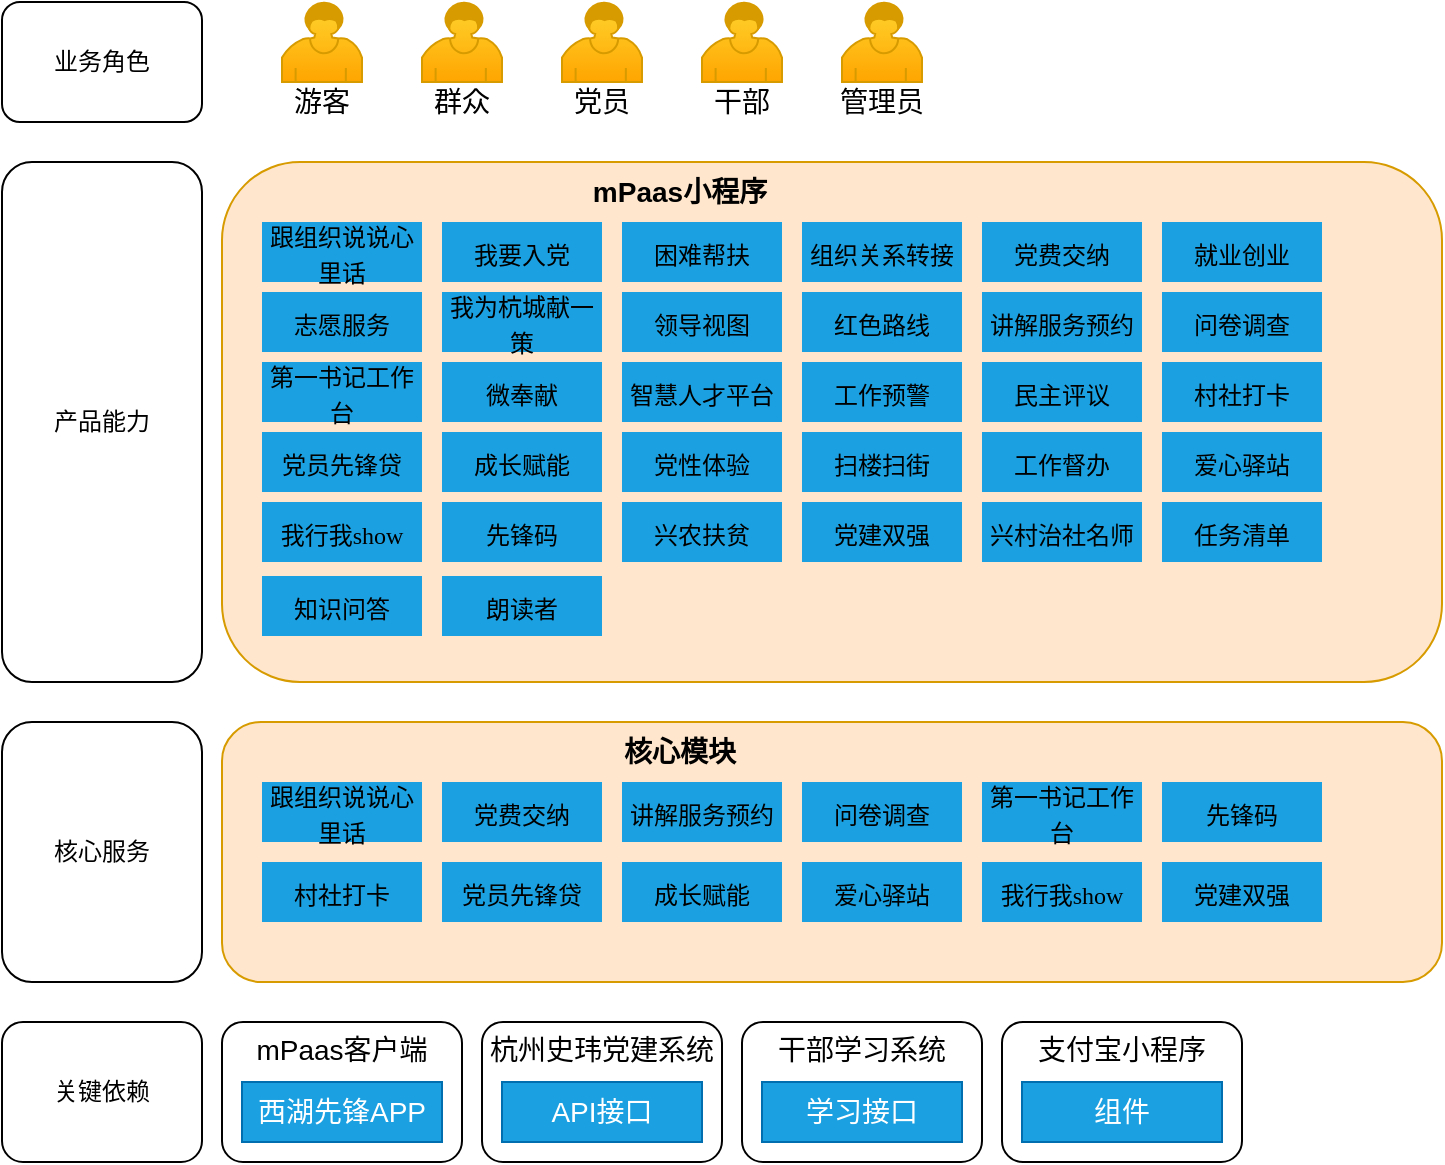 <mxfile version="13.7.3" type="github">
  <diagram id="prtHgNgQTEPvFCAcTncT" name="小程序业务架构">
    <mxGraphModel dx="892" dy="555" grid="1" gridSize="10" guides="1" tooltips="1" connect="1" arrows="1" fold="1" page="1" pageScale="1" pageWidth="827" pageHeight="1169" math="0" shadow="0">
      <root>
        <mxCell id="0" />
        <mxCell id="1" parent="0" />
        <mxCell id="B4ZthugA1VZ0yfeLqG-1-1" value="业务角色" style="rounded=1;whiteSpace=wrap;html=1;" parent="1" vertex="1">
          <mxGeometry x="80" y="80" width="100" height="60" as="geometry" />
        </mxCell>
        <mxCell id="B4ZthugA1VZ0yfeLqG-1-2" value="" style="rounded=1;whiteSpace=wrap;html=1;fillColor=#ffe6cc;strokeColor=#d79b00;" parent="1" vertex="1">
          <mxGeometry x="190" y="160" width="610" height="260" as="geometry" />
        </mxCell>
        <mxCell id="B4ZthugA1VZ0yfeLqG-1-3" value="产品能力" style="rounded=1;whiteSpace=wrap;html=1;" parent="1" vertex="1">
          <mxGeometry x="80" y="160" width="100" height="260" as="geometry" />
        </mxCell>
        <mxCell id="B4ZthugA1VZ0yfeLqG-1-4" value="核心服务" style="rounded=1;whiteSpace=wrap;html=1;" parent="1" vertex="1">
          <mxGeometry x="80" y="440" width="100" height="130" as="geometry" />
        </mxCell>
        <mxCell id="B4ZthugA1VZ0yfeLqG-1-9" value="&lt;p style=&quot;margin: 0px ; font-stretch: normal ; line-height: normal ; font-family: &amp;#34;pingfang sc&amp;#34;&quot;&gt;&lt;font color=&quot;#000000&quot;&gt;跟组织说说心里话&lt;/font&gt;&lt;/p&gt;" style="rounded=0;whiteSpace=wrap;html=1;fillColor=#1ba1e2;fontColor=#ffffff;strokeColor=none;" parent="1" vertex="1">
          <mxGeometry x="210" y="190" width="80" height="30" as="geometry" />
        </mxCell>
        <mxCell id="B4ZthugA1VZ0yfeLqG-1-10" value="mPaas小程序" style="text;html=1;strokeColor=none;fillColor=none;align=center;verticalAlign=middle;whiteSpace=wrap;rounded=0;glass=0;shadow=0;sketch=0;fontStyle=1;fontSize=14;" parent="1" vertex="1">
          <mxGeometry x="364" y="165" width="110" height="20" as="geometry" />
        </mxCell>
        <mxCell id="B4ZthugA1VZ0yfeLqG-1-11" value="&lt;p style=&quot;margin: 0px ; font-stretch: normal ; line-height: normal ; font-family: &amp;#34;pingfang sc&amp;#34;&quot;&gt;&lt;font color=&quot;#000000&quot;&gt;我要入党&lt;/font&gt;&lt;/p&gt;" style="rounded=0;whiteSpace=wrap;html=1;fillColor=#1ba1e2;fontColor=#ffffff;strokeColor=none;" parent="1" vertex="1">
          <mxGeometry x="300" y="190" width="80" height="30" as="geometry" />
        </mxCell>
        <mxCell id="B4ZthugA1VZ0yfeLqG-1-12" value="&lt;p style=&quot;margin: 0px ; font-stretch: normal ; line-height: normal ; font-family: &amp;#34;pingfang sc&amp;#34;&quot;&gt;&lt;font color=&quot;#000000&quot;&gt;&lt;span&gt;困难帮扶&lt;/span&gt;&lt;/font&gt;&lt;/p&gt;" style="rounded=0;whiteSpace=wrap;html=1;fillColor=#1ba1e2;fontColor=#ffffff;strokeColor=none;" parent="1" vertex="1">
          <mxGeometry x="390" y="190" width="80" height="30" as="geometry" />
        </mxCell>
        <mxCell id="B4ZthugA1VZ0yfeLqG-1-13" value="&lt;p style=&quot;margin: 0px ; font-stretch: normal ; line-height: normal ; font-family: &amp;#34;pingfang sc&amp;#34;&quot;&gt;&lt;font color=&quot;#000000&quot;&gt;&lt;span&gt;组织关系转接&lt;/span&gt;&lt;/font&gt;&lt;/p&gt;" style="rounded=0;whiteSpace=wrap;html=1;fillColor=#1ba1e2;fontColor=#ffffff;strokeColor=none;" parent="1" vertex="1">
          <mxGeometry x="480" y="190" width="80" height="30" as="geometry" />
        </mxCell>
        <mxCell id="B4ZthugA1VZ0yfeLqG-1-14" value="&lt;p style=&quot;margin: 0px ; font-stretch: normal ; line-height: normal ; font-family: &amp;#34;pingfang sc&amp;#34;&quot;&gt;&lt;font color=&quot;#000000&quot;&gt;&lt;span&gt;党费交纳&lt;/span&gt;&lt;/font&gt;&lt;/p&gt;" style="rounded=0;whiteSpace=wrap;html=1;fillColor=#1ba1e2;fontColor=#ffffff;strokeColor=none;" parent="1" vertex="1">
          <mxGeometry x="570" y="190" width="80" height="30" as="geometry" />
        </mxCell>
        <mxCell id="B4ZthugA1VZ0yfeLqG-1-15" value="&lt;p style=&quot;margin: 0px ; font-stretch: normal ; line-height: normal ; font-family: &amp;#34;pingfang sc&amp;#34;&quot;&gt;&lt;font color=&quot;#000000&quot;&gt;&lt;span&gt;就业创业&lt;/span&gt;&lt;/font&gt;&lt;/p&gt;" style="rounded=0;whiteSpace=wrap;html=1;fillColor=#1ba1e2;fontColor=#ffffff;strokeColor=none;" parent="1" vertex="1">
          <mxGeometry x="660" y="190" width="80" height="30" as="geometry" />
        </mxCell>
        <mxCell id="B4ZthugA1VZ0yfeLqG-1-16" value="&lt;p style=&quot;margin: 0px ; font-stretch: normal ; line-height: normal ; font-family: &amp;#34;pingfang sc&amp;#34;&quot;&gt;&lt;font color=&quot;#000000&quot;&gt;&lt;span&gt;志愿服务&lt;/span&gt;&lt;/font&gt;&lt;/p&gt;" style="rounded=0;whiteSpace=wrap;html=1;fillColor=#1ba1e2;fontColor=#ffffff;strokeColor=none;" parent="1" vertex="1">
          <mxGeometry x="210" y="225" width="80" height="30" as="geometry" />
        </mxCell>
        <mxCell id="B4ZthugA1VZ0yfeLqG-1-17" value="&lt;p style=&quot;margin: 0px ; font-stretch: normal ; line-height: normal ; font-family: &amp;#34;pingfang sc&amp;#34;&quot;&gt;&lt;font color=&quot;#000000&quot;&gt;&lt;span&gt;我为杭城献一策&lt;/span&gt;&lt;/font&gt;&lt;/p&gt;" style="rounded=0;whiteSpace=wrap;html=1;fillColor=#1ba1e2;fontColor=#ffffff;strokeColor=none;" parent="1" vertex="1">
          <mxGeometry x="300" y="225" width="80" height="30" as="geometry" />
        </mxCell>
        <mxCell id="B4ZthugA1VZ0yfeLqG-1-18" value="&lt;p style=&quot;margin: 0px ; font-stretch: normal ; line-height: normal ; font-family: &amp;#34;pingfang sc&amp;#34;&quot;&gt;&lt;font color=&quot;#000000&quot;&gt;&lt;span&gt;领导视图&lt;/span&gt;&lt;/font&gt;&lt;/p&gt;" style="rounded=0;whiteSpace=wrap;html=1;fillColor=#1ba1e2;fontColor=#ffffff;strokeColor=none;" parent="1" vertex="1">
          <mxGeometry x="390" y="225" width="80" height="30" as="geometry" />
        </mxCell>
        <mxCell id="B4ZthugA1VZ0yfeLqG-1-19" value="&lt;p style=&quot;margin: 0px ; font-stretch: normal ; line-height: normal ; font-family: &amp;#34;pingfang sc&amp;#34;&quot;&gt;&lt;font color=&quot;#000000&quot;&gt;&lt;span&gt;红色路线&lt;/span&gt;&lt;/font&gt;&lt;/p&gt;" style="rounded=0;whiteSpace=wrap;html=1;fillColor=#1ba1e2;fontColor=#ffffff;strokeColor=none;" parent="1" vertex="1">
          <mxGeometry x="480" y="225" width="80" height="30" as="geometry" />
        </mxCell>
        <mxCell id="B4ZthugA1VZ0yfeLqG-1-20" value="&lt;p style=&quot;margin: 0px ; font-stretch: normal ; line-height: normal ; font-family: &amp;#34;pingfang sc&amp;#34;&quot;&gt;&lt;font color=&quot;#000000&quot;&gt;&lt;span&gt;讲解服务预约&lt;/span&gt;&lt;/font&gt;&lt;/p&gt;" style="rounded=0;whiteSpace=wrap;html=1;fillColor=#1ba1e2;fontColor=#ffffff;strokeColor=none;" parent="1" vertex="1">
          <mxGeometry x="570" y="225" width="80" height="30" as="geometry" />
        </mxCell>
        <mxCell id="B4ZthugA1VZ0yfeLqG-1-21" value="&lt;p style=&quot;margin: 0px ; font-stretch: normal ; line-height: normal ; font-family: &amp;#34;pingfang sc&amp;#34;&quot;&gt;&lt;font color=&quot;#000000&quot;&gt;&lt;span&gt;问卷调查&lt;/span&gt;&lt;/font&gt;&lt;/p&gt;" style="rounded=0;whiteSpace=wrap;html=1;fillColor=#1ba1e2;fontColor=#ffffff;strokeColor=none;" parent="1" vertex="1">
          <mxGeometry x="660" y="225" width="80" height="30" as="geometry" />
        </mxCell>
        <mxCell id="B4ZthugA1VZ0yfeLqG-1-22" value="&lt;p style=&quot;margin: 0px ; font-stretch: normal ; line-height: normal ; font-family: &amp;#34;pingfang sc&amp;#34;&quot;&gt;&lt;font color=&quot;#000000&quot;&gt;&lt;span&gt;第一书记工作台&lt;/span&gt;&lt;/font&gt;&lt;/p&gt;" style="rounded=0;whiteSpace=wrap;html=1;fillColor=#1ba1e2;fontColor=#ffffff;strokeColor=none;" parent="1" vertex="1">
          <mxGeometry x="210" y="260" width="80" height="30" as="geometry" />
        </mxCell>
        <mxCell id="B4ZthugA1VZ0yfeLqG-1-23" value="&lt;p style=&quot;margin: 0px ; font-stretch: normal ; line-height: normal ; font-family: &amp;#34;pingfang sc&amp;#34;&quot;&gt;&lt;font color=&quot;#000000&quot;&gt;&lt;span&gt;微奉献&lt;/span&gt;&lt;/font&gt;&lt;/p&gt;" style="rounded=0;whiteSpace=wrap;html=1;fillColor=#1ba1e2;fontColor=#ffffff;strokeColor=none;" parent="1" vertex="1">
          <mxGeometry x="300" y="260" width="80" height="30" as="geometry" />
        </mxCell>
        <mxCell id="B4ZthugA1VZ0yfeLqG-1-24" value="&lt;p style=&quot;margin: 0px ; font-stretch: normal ; line-height: normal ; font-family: &amp;#34;pingfang sc&amp;#34;&quot;&gt;&lt;font color=&quot;#000000&quot;&gt;&lt;span&gt;智慧人才平台&lt;/span&gt;&lt;/font&gt;&lt;/p&gt;" style="rounded=0;whiteSpace=wrap;html=1;fillColor=#1ba1e2;fontColor=#ffffff;strokeColor=none;" parent="1" vertex="1">
          <mxGeometry x="390" y="260" width="80" height="30" as="geometry" />
        </mxCell>
        <mxCell id="B4ZthugA1VZ0yfeLqG-1-25" value="&lt;p style=&quot;margin: 0px ; font-stretch: normal ; line-height: normal ; font-family: &amp;#34;pingfang sc&amp;#34;&quot;&gt;&lt;font color=&quot;#000000&quot;&gt;&lt;span&gt;工作预警&lt;/span&gt;&lt;/font&gt;&lt;/p&gt;" style="rounded=0;whiteSpace=wrap;html=1;fillColor=#1ba1e2;fontColor=#ffffff;strokeColor=none;" parent="1" vertex="1">
          <mxGeometry x="480" y="260" width="80" height="30" as="geometry" />
        </mxCell>
        <mxCell id="B4ZthugA1VZ0yfeLqG-1-26" value="&lt;p style=&quot;margin: 0px ; font-stretch: normal ; line-height: normal ; font-family: &amp;#34;pingfang sc&amp;#34;&quot;&gt;&lt;font color=&quot;#000000&quot;&gt;&lt;span&gt;民主评议&lt;/span&gt;&lt;/font&gt;&lt;/p&gt;" style="rounded=0;whiteSpace=wrap;html=1;fillColor=#1ba1e2;fontColor=#ffffff;strokeColor=none;" parent="1" vertex="1">
          <mxGeometry x="570" y="260" width="80" height="30" as="geometry" />
        </mxCell>
        <mxCell id="B4ZthugA1VZ0yfeLqG-1-27" value="&lt;p style=&quot;margin: 0px ; font-stretch: normal ; line-height: normal ; font-family: &amp;#34;pingfang sc&amp;#34;&quot;&gt;&lt;font color=&quot;#000000&quot;&gt;&lt;span&gt;村社打卡&lt;/span&gt;&lt;/font&gt;&lt;/p&gt;" style="rounded=0;whiteSpace=wrap;html=1;fillColor=#1ba1e2;fontColor=#ffffff;strokeColor=none;" parent="1" vertex="1">
          <mxGeometry x="660" y="260" width="80" height="30" as="geometry" />
        </mxCell>
        <mxCell id="B4ZthugA1VZ0yfeLqG-1-28" value="&lt;p style=&quot;margin: 0px ; font-stretch: normal ; line-height: normal ; font-family: &amp;#34;pingfang sc&amp;#34;&quot;&gt;&lt;font color=&quot;#000000&quot;&gt;&lt;span&gt;党员先锋贷&lt;/span&gt;&lt;/font&gt;&lt;/p&gt;" style="rounded=0;whiteSpace=wrap;html=1;fillColor=#1ba1e2;fontColor=#ffffff;strokeColor=none;" parent="1" vertex="1">
          <mxGeometry x="210" y="295" width="80" height="30" as="geometry" />
        </mxCell>
        <mxCell id="B4ZthugA1VZ0yfeLqG-1-29" value="&lt;p style=&quot;margin: 0px ; font-stretch: normal ; line-height: normal ; font-family: &amp;#34;pingfang sc&amp;#34;&quot;&gt;&lt;font color=&quot;#000000&quot;&gt;&lt;span&gt;成长赋能&lt;/span&gt;&lt;/font&gt;&lt;/p&gt;" style="rounded=0;whiteSpace=wrap;html=1;fillColor=#1ba1e2;fontColor=#ffffff;strokeColor=none;" parent="1" vertex="1">
          <mxGeometry x="300" y="295" width="80" height="30" as="geometry" />
        </mxCell>
        <mxCell id="B4ZthugA1VZ0yfeLqG-1-30" value="&lt;p style=&quot;margin: 0px ; font-stretch: normal ; line-height: normal ; font-family: &amp;#34;pingfang sc&amp;#34;&quot;&gt;&lt;font color=&quot;#000000&quot;&gt;&lt;span&gt;党性体验&lt;/span&gt;&lt;/font&gt;&lt;/p&gt;" style="rounded=0;whiteSpace=wrap;html=1;fillColor=#1ba1e2;fontColor=#ffffff;strokeColor=none;" parent="1" vertex="1">
          <mxGeometry x="390" y="295" width="80" height="30" as="geometry" />
        </mxCell>
        <mxCell id="B4ZthugA1VZ0yfeLqG-1-31" value="&lt;p style=&quot;margin: 0px ; font-stretch: normal ; line-height: normal ; font-family: &amp;#34;pingfang sc&amp;#34;&quot;&gt;&lt;font color=&quot;#000000&quot;&gt;&lt;span&gt;扫楼扫街&lt;/span&gt;&lt;/font&gt;&lt;/p&gt;" style="rounded=0;whiteSpace=wrap;html=1;fillColor=#1ba1e2;fontColor=#ffffff;strokeColor=none;" parent="1" vertex="1">
          <mxGeometry x="480" y="295" width="80" height="30" as="geometry" />
        </mxCell>
        <mxCell id="B4ZthugA1VZ0yfeLqG-1-32" value="&lt;p style=&quot;margin: 0px ; font-stretch: normal ; line-height: normal ; font-family: &amp;#34;pingfang sc&amp;#34;&quot;&gt;&lt;font color=&quot;#000000&quot;&gt;&lt;span&gt;工作督办&lt;/span&gt;&lt;/font&gt;&lt;/p&gt;" style="rounded=0;whiteSpace=wrap;html=1;fillColor=#1ba1e2;fontColor=#ffffff;strokeColor=none;" parent="1" vertex="1">
          <mxGeometry x="570" y="295" width="80" height="30" as="geometry" />
        </mxCell>
        <mxCell id="B4ZthugA1VZ0yfeLqG-1-33" value="&lt;p style=&quot;margin: 0px ; font-stretch: normal ; line-height: normal ; font-family: &amp;#34;pingfang sc&amp;#34;&quot;&gt;&lt;font color=&quot;#000000&quot;&gt;&lt;span&gt;爱心驿站&lt;/span&gt;&lt;/font&gt;&lt;/p&gt;" style="rounded=0;whiteSpace=wrap;html=1;fillColor=#1ba1e2;fontColor=#ffffff;strokeColor=none;" parent="1" vertex="1">
          <mxGeometry x="660" y="295" width="80" height="30" as="geometry" />
        </mxCell>
        <mxCell id="B4ZthugA1VZ0yfeLqG-1-34" value="&lt;p style=&quot;margin: 0px ; font-stretch: normal ; line-height: normal ; font-family: &amp;#34;pingfang sc&amp;#34;&quot;&gt;&lt;font color=&quot;#000000&quot;&gt;&lt;span&gt;我行我show&lt;/span&gt;&lt;/font&gt;&lt;/p&gt;" style="rounded=0;whiteSpace=wrap;html=1;fillColor=#1ba1e2;fontColor=#ffffff;strokeColor=none;" parent="1" vertex="1">
          <mxGeometry x="210" y="330" width="80" height="30" as="geometry" />
        </mxCell>
        <mxCell id="B4ZthugA1VZ0yfeLqG-1-35" value="&lt;p style=&quot;margin: 0px ; font-stretch: normal ; line-height: normal ; font-family: &amp;#34;pingfang sc&amp;#34;&quot;&gt;&lt;font color=&quot;#000000&quot;&gt;&lt;span&gt;先锋码&lt;/span&gt;&lt;/font&gt;&lt;/p&gt;" style="rounded=0;whiteSpace=wrap;html=1;fillColor=#1ba1e2;fontColor=#ffffff;strokeColor=none;" parent="1" vertex="1">
          <mxGeometry x="300" y="330" width="80" height="30" as="geometry" />
        </mxCell>
        <mxCell id="B4ZthugA1VZ0yfeLqG-1-36" value="&lt;p style=&quot;margin: 0px ; font-stretch: normal ; line-height: normal ; font-family: &amp;#34;pingfang sc&amp;#34;&quot;&gt;&lt;font color=&quot;#000000&quot;&gt;&lt;span&gt;兴农扶贫&lt;/span&gt;&lt;/font&gt;&lt;/p&gt;" style="rounded=0;whiteSpace=wrap;html=1;fillColor=#1ba1e2;fontColor=#ffffff;strokeColor=none;" parent="1" vertex="1">
          <mxGeometry x="390" y="330" width="80" height="30" as="geometry" />
        </mxCell>
        <mxCell id="B4ZthugA1VZ0yfeLqG-1-37" value="&lt;p style=&quot;margin: 0px ; font-stretch: normal ; line-height: normal ; font-family: &amp;#34;pingfang sc&amp;#34;&quot;&gt;&lt;font color=&quot;#000000&quot;&gt;&lt;span&gt;党建双强&lt;/span&gt;&lt;/font&gt;&lt;/p&gt;" style="rounded=0;whiteSpace=wrap;html=1;fillColor=#1ba1e2;fontColor=#ffffff;strokeColor=none;" parent="1" vertex="1">
          <mxGeometry x="480" y="330" width="80" height="30" as="geometry" />
        </mxCell>
        <mxCell id="B4ZthugA1VZ0yfeLqG-1-38" value="&lt;p style=&quot;margin: 0px ; font-stretch: normal ; line-height: normal ; font-family: &amp;#34;pingfang sc&amp;#34;&quot;&gt;&lt;font color=&quot;#000000&quot;&gt;&lt;span&gt;兴村治社名师&lt;/span&gt;&lt;/font&gt;&lt;/p&gt;" style="rounded=0;whiteSpace=wrap;html=1;fillColor=#1ba1e2;fontColor=#ffffff;strokeColor=none;" parent="1" vertex="1">
          <mxGeometry x="570" y="330" width="80" height="30" as="geometry" />
        </mxCell>
        <mxCell id="B4ZthugA1VZ0yfeLqG-1-39" value="&lt;p style=&quot;margin: 0px ; font-stretch: normal ; line-height: normal ; font-family: &amp;#34;pingfang sc&amp;#34;&quot;&gt;&lt;font color=&quot;#000000&quot;&gt;&lt;span&gt;任务清单&lt;/span&gt;&lt;/font&gt;&lt;/p&gt;" style="rounded=0;whiteSpace=wrap;html=1;fillColor=#1ba1e2;fontColor=#ffffff;strokeColor=none;" parent="1" vertex="1">
          <mxGeometry x="660" y="330" width="80" height="30" as="geometry" />
        </mxCell>
        <mxCell id="B4ZthugA1VZ0yfeLqG-1-40" value="&lt;p style=&quot;margin: 0px ; font-stretch: normal ; line-height: normal ; font-family: &amp;#34;pingfang sc&amp;#34;&quot;&gt;&lt;font color=&quot;#000000&quot;&gt;&lt;span&gt;知识问答&lt;/span&gt;&lt;/font&gt;&lt;/p&gt;" style="rounded=0;whiteSpace=wrap;html=1;fillColor=#1ba1e2;fontColor=#ffffff;strokeColor=none;" parent="1" vertex="1">
          <mxGeometry x="210" y="367" width="80" height="30" as="geometry" />
        </mxCell>
        <mxCell id="B4ZthugA1VZ0yfeLqG-1-41" value="&lt;p style=&quot;margin: 0px ; font-stretch: normal ; line-height: normal ; font-family: &amp;#34;pingfang sc&amp;#34;&quot;&gt;&lt;font color=&quot;#000000&quot;&gt;&lt;span&gt;朗读者&lt;/span&gt;&lt;/font&gt;&lt;/p&gt;" style="rounded=0;whiteSpace=wrap;html=1;fillColor=#1ba1e2;fontColor=#ffffff;strokeColor=none;" parent="1" vertex="1">
          <mxGeometry x="300" y="367" width="80" height="30" as="geometry" />
        </mxCell>
        <mxCell id="B4ZthugA1VZ0yfeLqG-1-45" value="" style="rounded=1;whiteSpace=wrap;html=1;fillColor=#ffe6cc;strokeColor=#d79b00;" parent="1" vertex="1">
          <mxGeometry x="190" y="440" width="610" height="130" as="geometry" />
        </mxCell>
        <mxCell id="B4ZthugA1VZ0yfeLqG-1-46" value="&lt;p style=&quot;margin: 0px ; font-stretch: normal ; line-height: normal ; font-family: &amp;#34;pingfang sc&amp;#34;&quot;&gt;&lt;font color=&quot;#000000&quot;&gt;跟组织说说心里话&lt;/font&gt;&lt;/p&gt;" style="rounded=0;whiteSpace=wrap;html=1;fillColor=#1ba1e2;fontColor=#ffffff;strokeColor=none;" parent="1" vertex="1">
          <mxGeometry x="210" y="470" width="80" height="30" as="geometry" />
        </mxCell>
        <mxCell id="B4ZthugA1VZ0yfeLqG-1-47" value="核心模块" style="text;html=1;strokeColor=none;fillColor=none;align=center;verticalAlign=middle;whiteSpace=wrap;rounded=0;glass=0;shadow=0;sketch=0;fontStyle=1;fontSize=14;" parent="1" vertex="1">
          <mxGeometry x="364" y="445" width="110" height="20" as="geometry" />
        </mxCell>
        <mxCell id="B4ZthugA1VZ0yfeLqG-1-51" value="&lt;p style=&quot;margin: 0px ; font-stretch: normal ; line-height: normal ; font-family: &amp;#34;pingfang sc&amp;#34;&quot;&gt;&lt;font color=&quot;#000000&quot;&gt;&lt;span&gt;党费交纳&lt;/span&gt;&lt;/font&gt;&lt;/p&gt;" style="rounded=0;whiteSpace=wrap;html=1;fillColor=#1ba1e2;fontColor=#ffffff;strokeColor=none;" parent="1" vertex="1">
          <mxGeometry x="300" y="470" width="80" height="30" as="geometry" />
        </mxCell>
        <mxCell id="B4ZthugA1VZ0yfeLqG-1-57" value="&lt;p style=&quot;margin: 0px ; font-stretch: normal ; line-height: normal ; font-family: &amp;#34;pingfang sc&amp;#34;&quot;&gt;&lt;font color=&quot;#000000&quot;&gt;&lt;span&gt;讲解服务预约&lt;/span&gt;&lt;/font&gt;&lt;/p&gt;" style="rounded=0;whiteSpace=wrap;html=1;fillColor=#1ba1e2;fontColor=#ffffff;strokeColor=none;" parent="1" vertex="1">
          <mxGeometry x="390" y="470" width="80" height="30" as="geometry" />
        </mxCell>
        <mxCell id="B4ZthugA1VZ0yfeLqG-1-58" value="&lt;p style=&quot;margin: 0px ; font-stretch: normal ; line-height: normal ; font-family: &amp;#34;pingfang sc&amp;#34;&quot;&gt;&lt;font color=&quot;#000000&quot;&gt;&lt;span&gt;问卷调查&lt;/span&gt;&lt;/font&gt;&lt;/p&gt;" style="rounded=0;whiteSpace=wrap;html=1;fillColor=#1ba1e2;fontColor=#ffffff;strokeColor=none;" parent="1" vertex="1">
          <mxGeometry x="480" y="470" width="80" height="30" as="geometry" />
        </mxCell>
        <mxCell id="B4ZthugA1VZ0yfeLqG-1-59" value="&lt;p style=&quot;margin: 0px ; font-stretch: normal ; line-height: normal ; font-family: &amp;#34;pingfang sc&amp;#34;&quot;&gt;&lt;font color=&quot;#000000&quot;&gt;&lt;span&gt;第一书记工作台&lt;/span&gt;&lt;/font&gt;&lt;/p&gt;" style="rounded=0;whiteSpace=wrap;html=1;fillColor=#1ba1e2;fontColor=#ffffff;strokeColor=none;" parent="1" vertex="1">
          <mxGeometry x="570" y="470" width="80" height="30" as="geometry" />
        </mxCell>
        <mxCell id="B4ZthugA1VZ0yfeLqG-1-64" value="&lt;p style=&quot;margin: 0px ; font-stretch: normal ; line-height: normal ; font-family: &amp;#34;pingfang sc&amp;#34;&quot;&gt;&lt;font color=&quot;#000000&quot;&gt;&lt;span&gt;村社打卡&lt;/span&gt;&lt;/font&gt;&lt;/p&gt;" style="rounded=0;whiteSpace=wrap;html=1;fillColor=#1ba1e2;fontColor=#ffffff;strokeColor=none;" parent="1" vertex="1">
          <mxGeometry x="210" y="510" width="80" height="30" as="geometry" />
        </mxCell>
        <mxCell id="B4ZthugA1VZ0yfeLqG-1-65" value="&lt;p style=&quot;margin: 0px ; font-stretch: normal ; line-height: normal ; font-family: &amp;#34;pingfang sc&amp;#34;&quot;&gt;&lt;font color=&quot;#000000&quot;&gt;&lt;span&gt;党员先锋贷&lt;/span&gt;&lt;/font&gt;&lt;/p&gt;" style="rounded=0;whiteSpace=wrap;html=1;fillColor=#1ba1e2;fontColor=#ffffff;strokeColor=none;" parent="1" vertex="1">
          <mxGeometry x="300" y="510" width="80" height="30" as="geometry" />
        </mxCell>
        <mxCell id="B4ZthugA1VZ0yfeLqG-1-66" value="&lt;p style=&quot;margin: 0px ; font-stretch: normal ; line-height: normal ; font-family: &amp;#34;pingfang sc&amp;#34;&quot;&gt;&lt;font color=&quot;#000000&quot;&gt;&lt;span&gt;成长赋能&lt;/span&gt;&lt;/font&gt;&lt;/p&gt;" style="rounded=0;whiteSpace=wrap;html=1;fillColor=#1ba1e2;fontColor=#ffffff;strokeColor=none;" parent="1" vertex="1">
          <mxGeometry x="390" y="510" width="80" height="30" as="geometry" />
        </mxCell>
        <mxCell id="B4ZthugA1VZ0yfeLqG-1-70" value="&lt;p style=&quot;margin: 0px ; font-stretch: normal ; line-height: normal ; font-family: &amp;#34;pingfang sc&amp;#34;&quot;&gt;&lt;font color=&quot;#000000&quot;&gt;&lt;span&gt;爱心驿站&lt;/span&gt;&lt;/font&gt;&lt;/p&gt;" style="rounded=0;whiteSpace=wrap;html=1;fillColor=#1ba1e2;fontColor=#ffffff;strokeColor=none;" parent="1" vertex="1">
          <mxGeometry x="480" y="510" width="80" height="30" as="geometry" />
        </mxCell>
        <mxCell id="B4ZthugA1VZ0yfeLqG-1-71" value="&lt;p style=&quot;margin: 0px ; font-stretch: normal ; line-height: normal ; font-family: &amp;#34;pingfang sc&amp;#34;&quot;&gt;&lt;font color=&quot;#000000&quot;&gt;&lt;span&gt;我行我show&lt;/span&gt;&lt;/font&gt;&lt;/p&gt;" style="rounded=0;whiteSpace=wrap;html=1;fillColor=#1ba1e2;fontColor=#ffffff;strokeColor=none;" parent="1" vertex="1">
          <mxGeometry x="570" y="510" width="80" height="30" as="geometry" />
        </mxCell>
        <mxCell id="B4ZthugA1VZ0yfeLqG-1-72" value="&lt;p style=&quot;margin: 0px ; font-stretch: normal ; line-height: normal ; font-family: &amp;#34;pingfang sc&amp;#34;&quot;&gt;&lt;font color=&quot;#000000&quot;&gt;&lt;span&gt;先锋码&lt;/span&gt;&lt;/font&gt;&lt;/p&gt;" style="rounded=0;whiteSpace=wrap;html=1;fillColor=#1ba1e2;fontColor=#ffffff;strokeColor=none;" parent="1" vertex="1">
          <mxGeometry x="660" y="470" width="80" height="30" as="geometry" />
        </mxCell>
        <mxCell id="B4ZthugA1VZ0yfeLqG-1-74" value="&lt;p style=&quot;margin: 0px ; font-stretch: normal ; line-height: normal ; font-family: &amp;#34;pingfang sc&amp;#34;&quot;&gt;&lt;font color=&quot;#000000&quot;&gt;&lt;span&gt;党建双强&lt;/span&gt;&lt;/font&gt;&lt;/p&gt;" style="rounded=0;whiteSpace=wrap;html=1;fillColor=#1ba1e2;fontColor=#ffffff;strokeColor=none;" parent="1" vertex="1">
          <mxGeometry x="660" y="510" width="80" height="30" as="geometry" />
        </mxCell>
        <mxCell id="B4ZthugA1VZ0yfeLqG-1-79" value="关键依赖" style="rounded=1;whiteSpace=wrap;html=1;" parent="1" vertex="1">
          <mxGeometry x="80" y="590" width="100" height="70" as="geometry" />
        </mxCell>
        <mxCell id="B4ZthugA1VZ0yfeLqG-1-81" value="" style="rounded=1;whiteSpace=wrap;html=1;shadow=0;glass=0;sketch=0;strokeColor=#000000;fillColor=#ffffff;gradientColor=none;fontSize=14;" parent="1" vertex="1">
          <mxGeometry x="320" y="590" width="120" height="70" as="geometry" />
        </mxCell>
        <mxCell id="B4ZthugA1VZ0yfeLqG-1-82" value="杭州史玮党建系统" style="text;html=1;strokeColor=none;fillColor=none;align=center;verticalAlign=middle;whiteSpace=wrap;rounded=0;shadow=0;glass=0;sketch=0;fontSize=14;" parent="1" vertex="1">
          <mxGeometry x="320" y="590" width="120" height="27" as="geometry" />
        </mxCell>
        <mxCell id="B4ZthugA1VZ0yfeLqG-1-83" value="API接口" style="rounded=0;whiteSpace=wrap;html=1;shadow=0;glass=0;sketch=0;strokeColor=#006EAF;fillColor=#1ba1e2;fontSize=14;fontColor=#ffffff;" parent="1" vertex="1">
          <mxGeometry x="330" y="620" width="100" height="30" as="geometry" />
        </mxCell>
        <mxCell id="B4ZthugA1VZ0yfeLqG-1-86" value="" style="rounded=1;whiteSpace=wrap;html=1;shadow=0;glass=0;sketch=0;strokeColor=#000000;fillColor=#ffffff;gradientColor=none;fontSize=14;" parent="1" vertex="1">
          <mxGeometry x="190" y="590" width="120" height="70" as="geometry" />
        </mxCell>
        <mxCell id="B4ZthugA1VZ0yfeLqG-1-87" value="mPaas客户端" style="text;html=1;strokeColor=none;fillColor=none;align=center;verticalAlign=middle;whiteSpace=wrap;rounded=0;shadow=0;glass=0;sketch=0;fontSize=14;" parent="1" vertex="1">
          <mxGeometry x="190" y="590" width="120" height="27" as="geometry" />
        </mxCell>
        <mxCell id="B4ZthugA1VZ0yfeLqG-1-88" value="西湖先锋APP" style="rounded=0;whiteSpace=wrap;html=1;shadow=0;glass=0;sketch=0;strokeColor=#006EAF;fillColor=#1ba1e2;fontSize=14;fontColor=#ffffff;" parent="1" vertex="1">
          <mxGeometry x="200" y="620" width="100" height="30" as="geometry" />
        </mxCell>
        <mxCell id="B4ZthugA1VZ0yfeLqG-1-89" value="" style="rounded=1;whiteSpace=wrap;html=1;shadow=0;glass=0;sketch=0;strokeColor=#000000;fillColor=#ffffff;gradientColor=none;fontSize=14;" parent="1" vertex="1">
          <mxGeometry x="450" y="590" width="120" height="70" as="geometry" />
        </mxCell>
        <mxCell id="B4ZthugA1VZ0yfeLqG-1-90" value="干部学习系统" style="text;html=1;strokeColor=none;fillColor=none;align=center;verticalAlign=middle;whiteSpace=wrap;rounded=0;shadow=0;glass=0;sketch=0;fontSize=14;" parent="1" vertex="1">
          <mxGeometry x="450" y="590" width="120" height="27" as="geometry" />
        </mxCell>
        <mxCell id="B4ZthugA1VZ0yfeLqG-1-91" value="学习接口" style="rounded=0;whiteSpace=wrap;html=1;shadow=0;glass=0;sketch=0;strokeColor=#006EAF;fillColor=#1ba1e2;fontSize=14;fontColor=#ffffff;" parent="1" vertex="1">
          <mxGeometry x="460" y="620" width="100" height="30" as="geometry" />
        </mxCell>
        <mxCell id="B4ZthugA1VZ0yfeLqG-1-92" value="" style="rounded=1;whiteSpace=wrap;html=1;shadow=0;glass=0;sketch=0;strokeColor=#000000;fillColor=#ffffff;gradientColor=none;fontSize=14;" parent="1" vertex="1">
          <mxGeometry x="580" y="590" width="120" height="70" as="geometry" />
        </mxCell>
        <mxCell id="B4ZthugA1VZ0yfeLqG-1-93" value="支付宝小程序" style="text;html=1;strokeColor=none;fillColor=none;align=center;verticalAlign=middle;whiteSpace=wrap;rounded=0;shadow=0;glass=0;sketch=0;fontSize=14;" parent="1" vertex="1">
          <mxGeometry x="580" y="590" width="120" height="27" as="geometry" />
        </mxCell>
        <mxCell id="B4ZthugA1VZ0yfeLqG-1-94" value="组件" style="rounded=0;whiteSpace=wrap;html=1;shadow=0;glass=0;sketch=0;strokeColor=#006EAF;fillColor=#1ba1e2;fontSize=14;fontColor=#ffffff;" parent="1" vertex="1">
          <mxGeometry x="590" y="620" width="100" height="30" as="geometry" />
        </mxCell>
        <mxCell id="B4ZthugA1VZ0yfeLqG-1-99" value="" style="shape=mxgraph.bpmn.user_task;html=1;outlineConnect=0;rounded=0;shadow=0;glass=0;sketch=0;fontSize=14;fillColor=#ffcd28;strokeColor=#d79b00;gradientColor=#ffa500;" parent="1" vertex="1">
          <mxGeometry x="220" y="80" width="40" height="40" as="geometry" />
        </mxCell>
        <mxCell id="B4ZthugA1VZ0yfeLqG-1-101" value="游客" style="text;html=1;strokeColor=none;fillColor=none;align=center;verticalAlign=middle;whiteSpace=wrap;rounded=0;shadow=0;glass=0;sketch=0;fontSize=14;" parent="1" vertex="1">
          <mxGeometry x="220" y="120" width="40" height="20" as="geometry" />
        </mxCell>
        <mxCell id="B4ZthugA1VZ0yfeLqG-1-102" value="" style="shape=mxgraph.bpmn.user_task;html=1;outlineConnect=0;rounded=0;shadow=0;glass=0;sketch=0;fontSize=14;fillColor=#ffcd28;strokeColor=#d79b00;gradientColor=#ffa500;" parent="1" vertex="1">
          <mxGeometry x="290" y="80" width="40" height="40" as="geometry" />
        </mxCell>
        <mxCell id="B4ZthugA1VZ0yfeLqG-1-103" value="群众" style="text;html=1;strokeColor=none;fillColor=none;align=center;verticalAlign=middle;whiteSpace=wrap;rounded=0;shadow=0;glass=0;sketch=0;fontSize=14;" parent="1" vertex="1">
          <mxGeometry x="290" y="120" width="40" height="20" as="geometry" />
        </mxCell>
        <mxCell id="B4ZthugA1VZ0yfeLqG-1-107" value="" style="shape=mxgraph.bpmn.user_task;html=1;outlineConnect=0;rounded=0;shadow=0;glass=0;sketch=0;fontSize=14;fillColor=#ffcd28;strokeColor=#d79b00;gradientColor=#ffa500;" parent="1" vertex="1">
          <mxGeometry x="360" y="80" width="40" height="40" as="geometry" />
        </mxCell>
        <mxCell id="B4ZthugA1VZ0yfeLqG-1-108" value="党员" style="text;html=1;strokeColor=none;fillColor=none;align=center;verticalAlign=middle;whiteSpace=wrap;rounded=0;shadow=0;glass=0;sketch=0;fontSize=14;" parent="1" vertex="1">
          <mxGeometry x="360" y="120" width="40" height="20" as="geometry" />
        </mxCell>
        <mxCell id="B4ZthugA1VZ0yfeLqG-1-109" value="" style="shape=mxgraph.bpmn.user_task;html=1;outlineConnect=0;rounded=0;shadow=0;glass=0;sketch=0;fontSize=14;fillColor=#ffcd28;strokeColor=#d79b00;gradientColor=#ffa500;" parent="1" vertex="1">
          <mxGeometry x="430" y="80" width="40" height="40" as="geometry" />
        </mxCell>
        <mxCell id="B4ZthugA1VZ0yfeLqG-1-110" value="干部" style="text;html=1;strokeColor=none;fillColor=none;align=center;verticalAlign=middle;whiteSpace=wrap;rounded=0;shadow=0;glass=0;sketch=0;fontSize=14;" parent="1" vertex="1">
          <mxGeometry x="430" y="120" width="40" height="20" as="geometry" />
        </mxCell>
        <mxCell id="B4ZthugA1VZ0yfeLqG-1-111" value="" style="shape=mxgraph.bpmn.user_task;html=1;outlineConnect=0;rounded=0;shadow=0;glass=0;sketch=0;fontSize=14;fillColor=#ffcd28;strokeColor=#d79b00;gradientColor=#ffa500;" parent="1" vertex="1">
          <mxGeometry x="500" y="80" width="40" height="40" as="geometry" />
        </mxCell>
        <mxCell id="B4ZthugA1VZ0yfeLqG-1-112" value="管理员" style="text;html=1;strokeColor=none;fillColor=none;align=center;verticalAlign=middle;whiteSpace=wrap;rounded=0;shadow=0;glass=0;sketch=0;fontSize=14;" parent="1" vertex="1">
          <mxGeometry x="490" y="120" width="60" height="20" as="geometry" />
        </mxCell>
      </root>
    </mxGraphModel>
  </diagram>
</mxfile>
